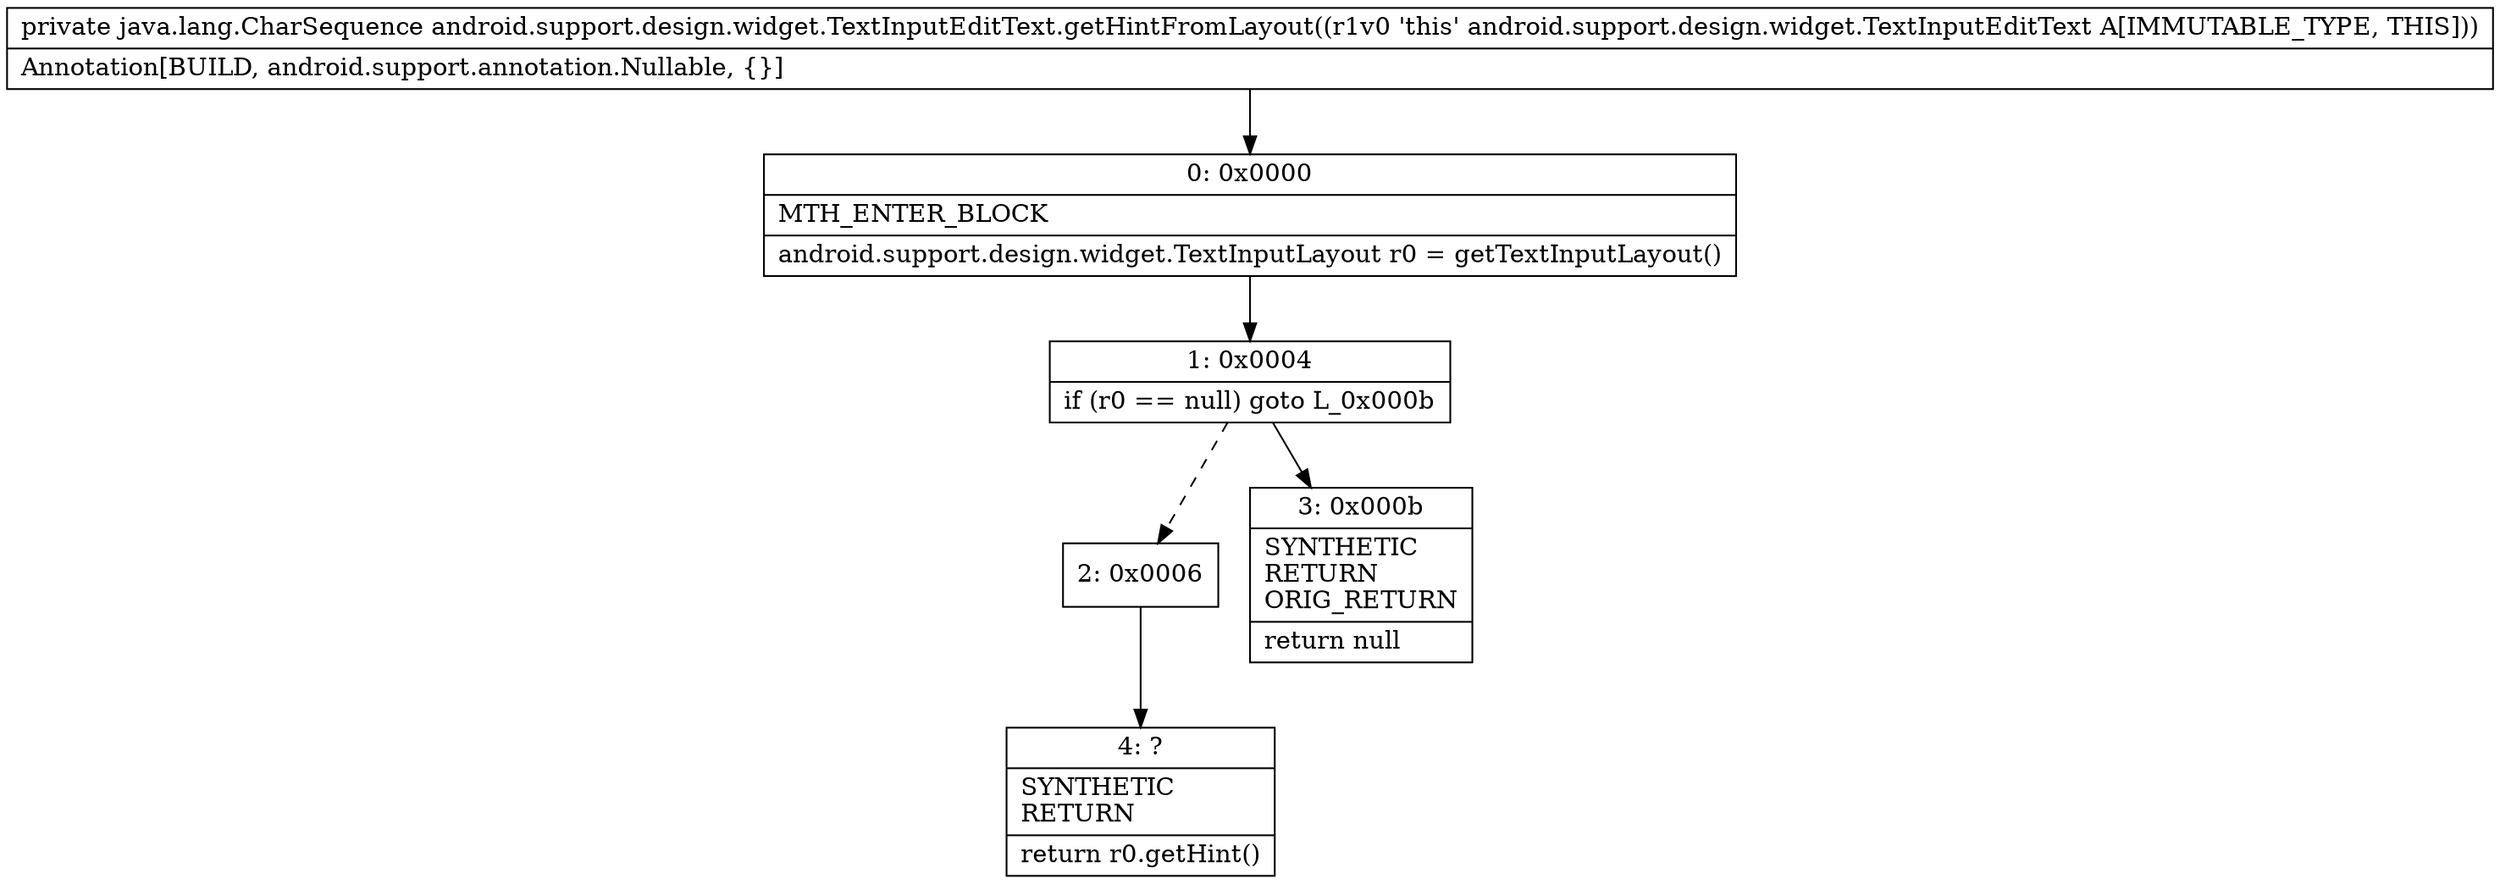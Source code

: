 digraph "CFG forandroid.support.design.widget.TextInputEditText.getHintFromLayout()Ljava\/lang\/CharSequence;" {
Node_0 [shape=record,label="{0\:\ 0x0000|MTH_ENTER_BLOCK\l|android.support.design.widget.TextInputLayout r0 = getTextInputLayout()\l}"];
Node_1 [shape=record,label="{1\:\ 0x0004|if (r0 == null) goto L_0x000b\l}"];
Node_2 [shape=record,label="{2\:\ 0x0006}"];
Node_3 [shape=record,label="{3\:\ 0x000b|SYNTHETIC\lRETURN\lORIG_RETURN\l|return null\l}"];
Node_4 [shape=record,label="{4\:\ ?|SYNTHETIC\lRETURN\l|return r0.getHint()\l}"];
MethodNode[shape=record,label="{private java.lang.CharSequence android.support.design.widget.TextInputEditText.getHintFromLayout((r1v0 'this' android.support.design.widget.TextInputEditText A[IMMUTABLE_TYPE, THIS]))  | Annotation[BUILD, android.support.annotation.Nullable, \{\}]\l}"];
MethodNode -> Node_0;
Node_0 -> Node_1;
Node_1 -> Node_2[style=dashed];
Node_1 -> Node_3;
Node_2 -> Node_4;
}

